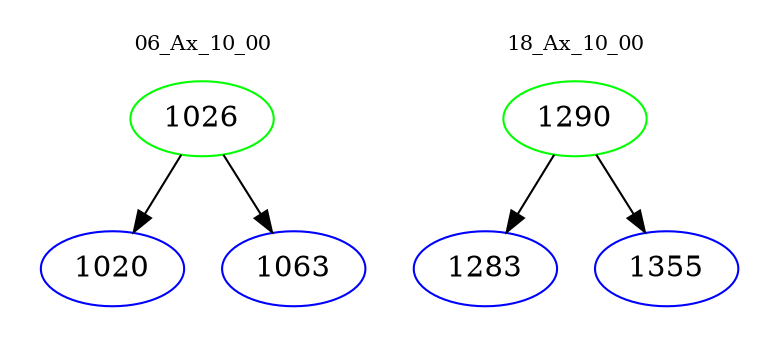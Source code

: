 digraph{
subgraph cluster_0 {
color = white
label = "06_Ax_10_00";
fontsize=10;
T0_1026 [label="1026", color="green"]
T0_1026 -> T0_1020 [color="black"]
T0_1020 [label="1020", color="blue"]
T0_1026 -> T0_1063 [color="black"]
T0_1063 [label="1063", color="blue"]
}
subgraph cluster_1 {
color = white
label = "18_Ax_10_00";
fontsize=10;
T1_1290 [label="1290", color="green"]
T1_1290 -> T1_1283 [color="black"]
T1_1283 [label="1283", color="blue"]
T1_1290 -> T1_1355 [color="black"]
T1_1355 [label="1355", color="blue"]
}
}
